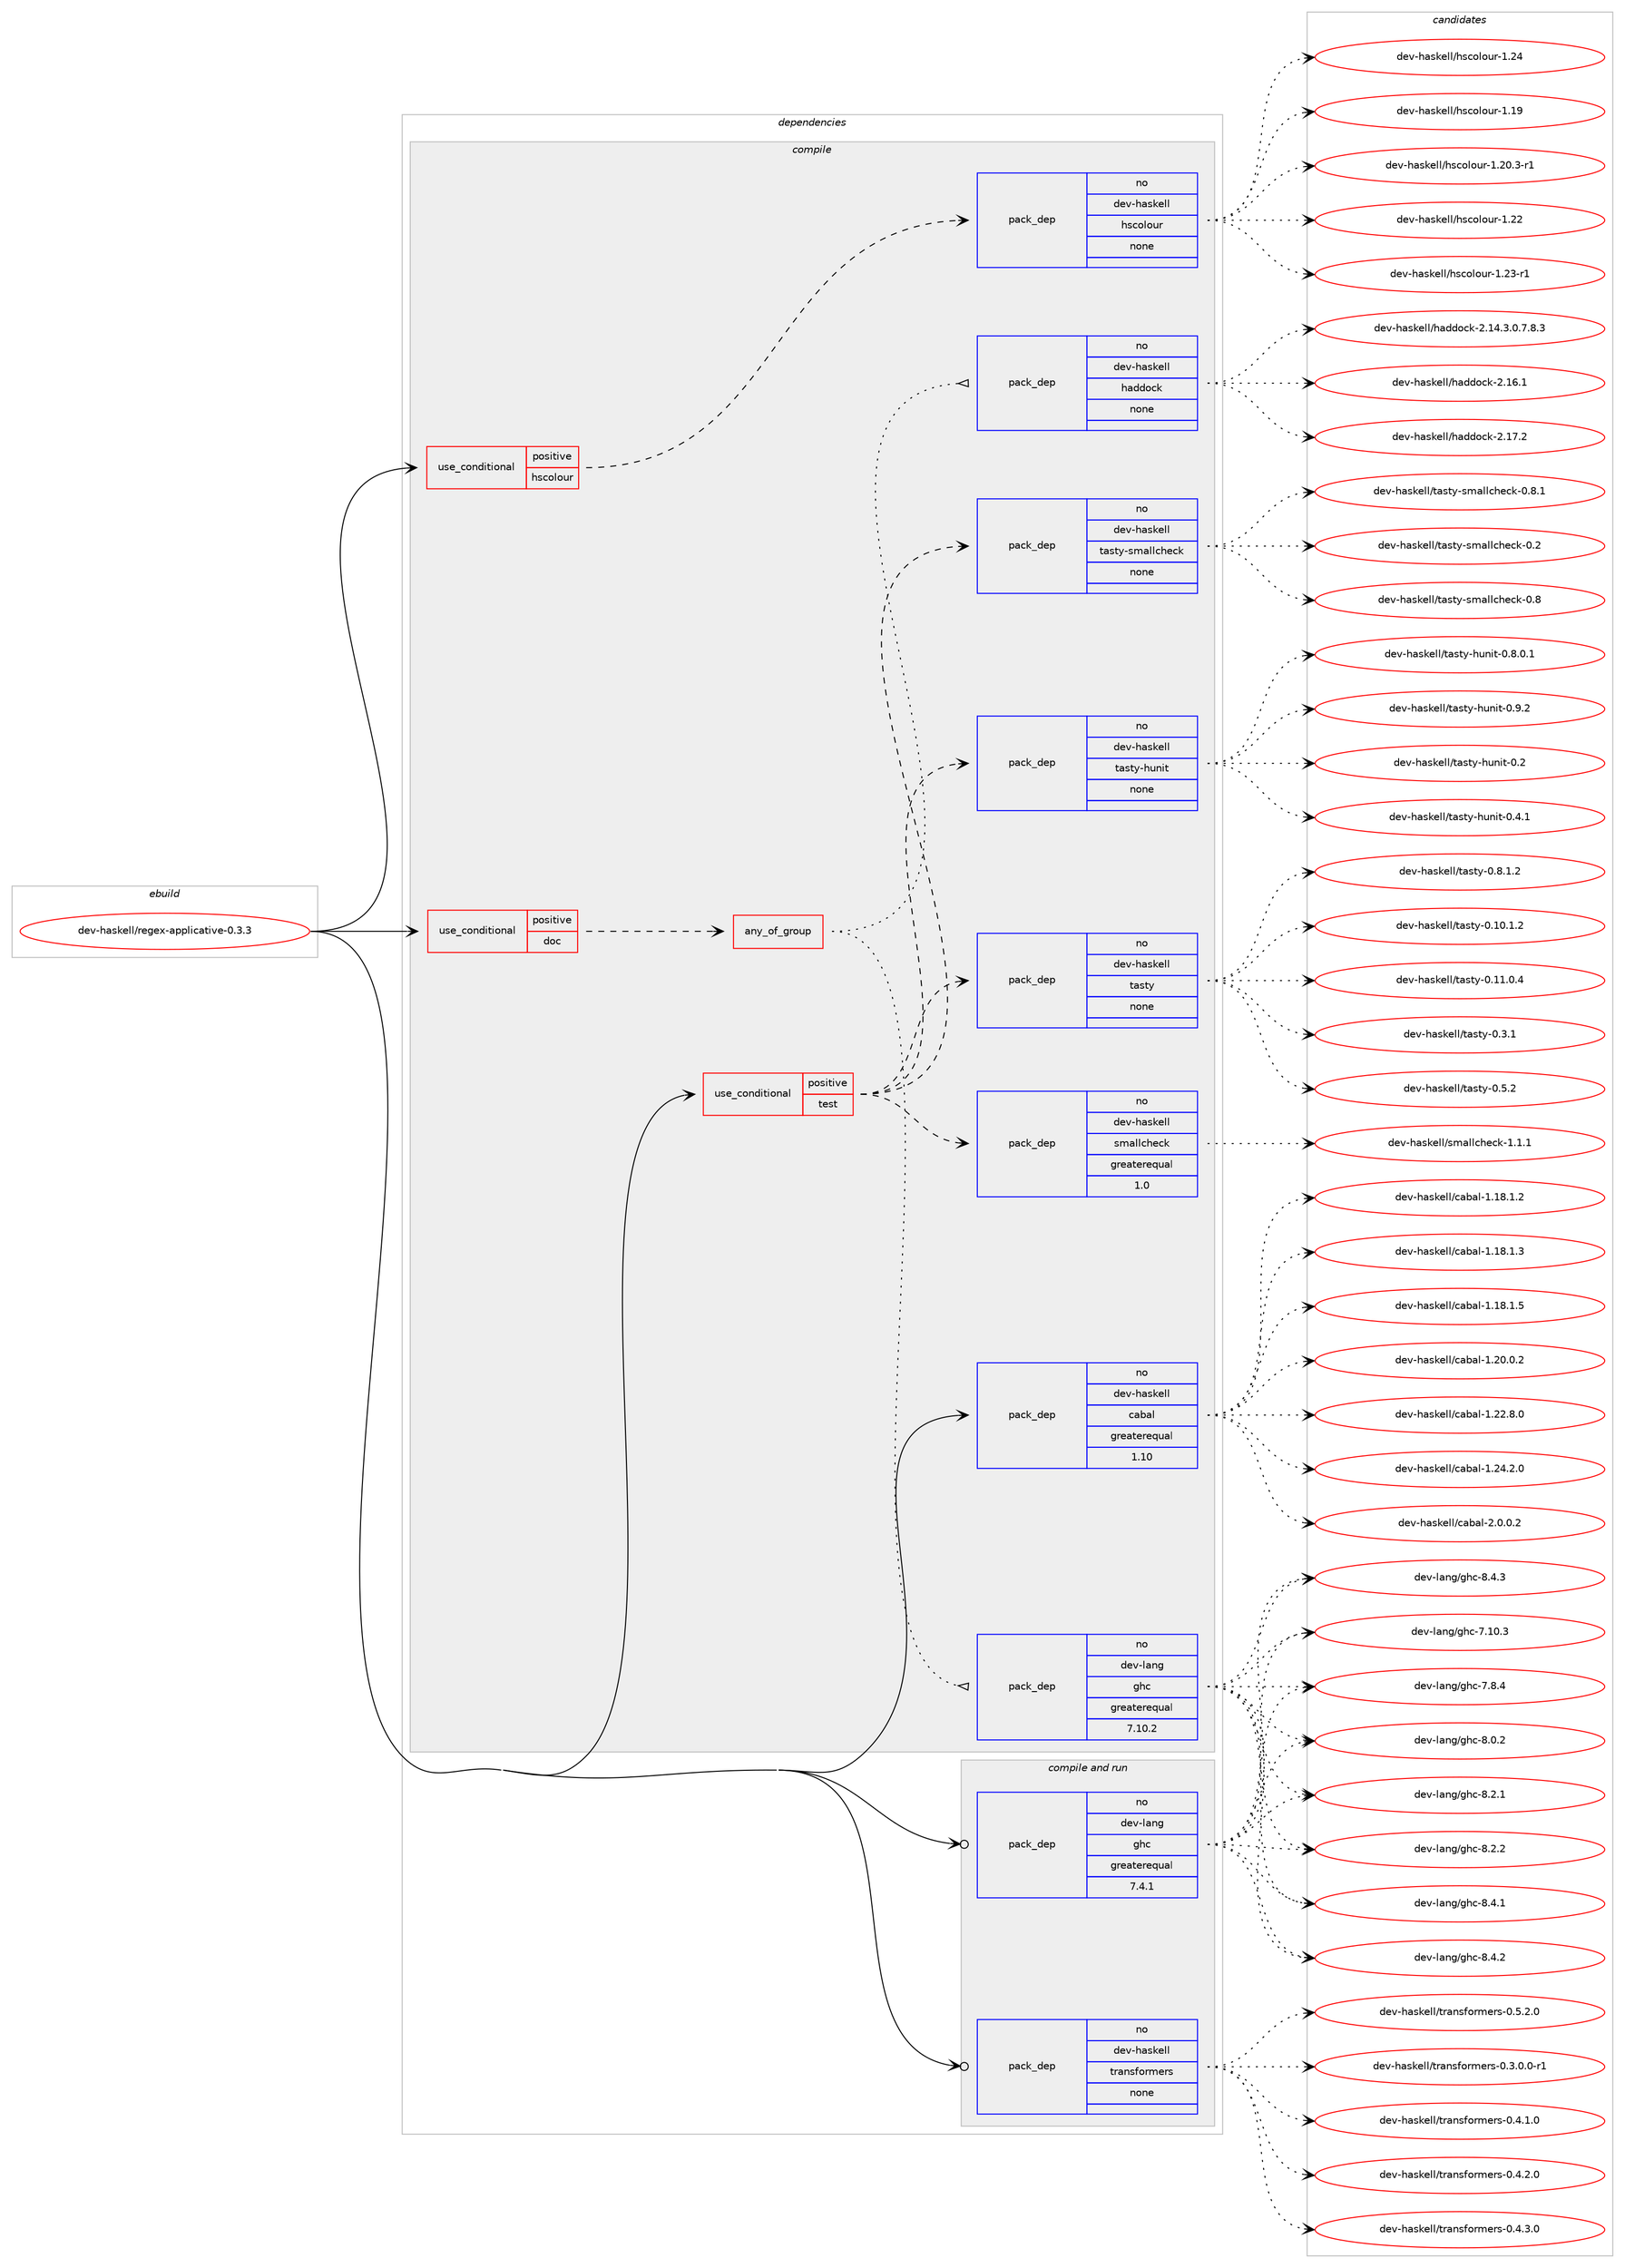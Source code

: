 digraph prolog {

# *************
# Graph options
# *************

newrank=true;
concentrate=true;
compound=true;
graph [rankdir=LR,fontname=Helvetica,fontsize=10,ranksep=1.5];#, ranksep=2.5, nodesep=0.2];
edge  [arrowhead=vee];
node  [fontname=Helvetica,fontsize=10];

# **********
# The ebuild
# **********

subgraph cluster_leftcol {
color=gray;
rank=same;
label=<<i>ebuild</i>>;
id [label="dev-haskell/regex-applicative-0.3.3", color=red, width=4, href="../dev-haskell/regex-applicative-0.3.3.svg"];
}

# ****************
# The dependencies
# ****************

subgraph cluster_midcol {
color=gray;
label=<<i>dependencies</i>>;
subgraph cluster_compile {
fillcolor="#eeeeee";
style=filled;
label=<<i>compile</i>>;
subgraph cond361206 {
dependency1342561 [label=<<TABLE BORDER="0" CELLBORDER="1" CELLSPACING="0" CELLPADDING="4"><TR><TD ROWSPAN="3" CELLPADDING="10">use_conditional</TD></TR><TR><TD>positive</TD></TR><TR><TD>doc</TD></TR></TABLE>>, shape=none, color=red];
subgraph any21456 {
dependency1342562 [label=<<TABLE BORDER="0" CELLBORDER="1" CELLSPACING="0" CELLPADDING="4"><TR><TD CELLPADDING="10">any_of_group</TD></TR></TABLE>>, shape=none, color=red];subgraph pack959347 {
dependency1342563 [label=<<TABLE BORDER="0" CELLBORDER="1" CELLSPACING="0" CELLPADDING="4" WIDTH="220"><TR><TD ROWSPAN="6" CELLPADDING="30">pack_dep</TD></TR><TR><TD WIDTH="110">no</TD></TR><TR><TD>dev-haskell</TD></TR><TR><TD>haddock</TD></TR><TR><TD>none</TD></TR><TR><TD></TD></TR></TABLE>>, shape=none, color=blue];
}
dependency1342562:e -> dependency1342563:w [weight=20,style="dotted",arrowhead="oinv"];
subgraph pack959348 {
dependency1342564 [label=<<TABLE BORDER="0" CELLBORDER="1" CELLSPACING="0" CELLPADDING="4" WIDTH="220"><TR><TD ROWSPAN="6" CELLPADDING="30">pack_dep</TD></TR><TR><TD WIDTH="110">no</TD></TR><TR><TD>dev-lang</TD></TR><TR><TD>ghc</TD></TR><TR><TD>greaterequal</TD></TR><TR><TD>7.10.2</TD></TR></TABLE>>, shape=none, color=blue];
}
dependency1342562:e -> dependency1342564:w [weight=20,style="dotted",arrowhead="oinv"];
}
dependency1342561:e -> dependency1342562:w [weight=20,style="dashed",arrowhead="vee"];
}
id:e -> dependency1342561:w [weight=20,style="solid",arrowhead="vee"];
subgraph cond361207 {
dependency1342565 [label=<<TABLE BORDER="0" CELLBORDER="1" CELLSPACING="0" CELLPADDING="4"><TR><TD ROWSPAN="3" CELLPADDING="10">use_conditional</TD></TR><TR><TD>positive</TD></TR><TR><TD>hscolour</TD></TR></TABLE>>, shape=none, color=red];
subgraph pack959349 {
dependency1342566 [label=<<TABLE BORDER="0" CELLBORDER="1" CELLSPACING="0" CELLPADDING="4" WIDTH="220"><TR><TD ROWSPAN="6" CELLPADDING="30">pack_dep</TD></TR><TR><TD WIDTH="110">no</TD></TR><TR><TD>dev-haskell</TD></TR><TR><TD>hscolour</TD></TR><TR><TD>none</TD></TR><TR><TD></TD></TR></TABLE>>, shape=none, color=blue];
}
dependency1342565:e -> dependency1342566:w [weight=20,style="dashed",arrowhead="vee"];
}
id:e -> dependency1342565:w [weight=20,style="solid",arrowhead="vee"];
subgraph cond361208 {
dependency1342567 [label=<<TABLE BORDER="0" CELLBORDER="1" CELLSPACING="0" CELLPADDING="4"><TR><TD ROWSPAN="3" CELLPADDING="10">use_conditional</TD></TR><TR><TD>positive</TD></TR><TR><TD>test</TD></TR></TABLE>>, shape=none, color=red];
subgraph pack959350 {
dependency1342568 [label=<<TABLE BORDER="0" CELLBORDER="1" CELLSPACING="0" CELLPADDING="4" WIDTH="220"><TR><TD ROWSPAN="6" CELLPADDING="30">pack_dep</TD></TR><TR><TD WIDTH="110">no</TD></TR><TR><TD>dev-haskell</TD></TR><TR><TD>smallcheck</TD></TR><TR><TD>greaterequal</TD></TR><TR><TD>1.0</TD></TR></TABLE>>, shape=none, color=blue];
}
dependency1342567:e -> dependency1342568:w [weight=20,style="dashed",arrowhead="vee"];
subgraph pack959351 {
dependency1342569 [label=<<TABLE BORDER="0" CELLBORDER="1" CELLSPACING="0" CELLPADDING="4" WIDTH="220"><TR><TD ROWSPAN="6" CELLPADDING="30">pack_dep</TD></TR><TR><TD WIDTH="110">no</TD></TR><TR><TD>dev-haskell</TD></TR><TR><TD>tasty</TD></TR><TR><TD>none</TD></TR><TR><TD></TD></TR></TABLE>>, shape=none, color=blue];
}
dependency1342567:e -> dependency1342569:w [weight=20,style="dashed",arrowhead="vee"];
subgraph pack959352 {
dependency1342570 [label=<<TABLE BORDER="0" CELLBORDER="1" CELLSPACING="0" CELLPADDING="4" WIDTH="220"><TR><TD ROWSPAN="6" CELLPADDING="30">pack_dep</TD></TR><TR><TD WIDTH="110">no</TD></TR><TR><TD>dev-haskell</TD></TR><TR><TD>tasty-hunit</TD></TR><TR><TD>none</TD></TR><TR><TD></TD></TR></TABLE>>, shape=none, color=blue];
}
dependency1342567:e -> dependency1342570:w [weight=20,style="dashed",arrowhead="vee"];
subgraph pack959353 {
dependency1342571 [label=<<TABLE BORDER="0" CELLBORDER="1" CELLSPACING="0" CELLPADDING="4" WIDTH="220"><TR><TD ROWSPAN="6" CELLPADDING="30">pack_dep</TD></TR><TR><TD WIDTH="110">no</TD></TR><TR><TD>dev-haskell</TD></TR><TR><TD>tasty-smallcheck</TD></TR><TR><TD>none</TD></TR><TR><TD></TD></TR></TABLE>>, shape=none, color=blue];
}
dependency1342567:e -> dependency1342571:w [weight=20,style="dashed",arrowhead="vee"];
}
id:e -> dependency1342567:w [weight=20,style="solid",arrowhead="vee"];
subgraph pack959354 {
dependency1342572 [label=<<TABLE BORDER="0" CELLBORDER="1" CELLSPACING="0" CELLPADDING="4" WIDTH="220"><TR><TD ROWSPAN="6" CELLPADDING="30">pack_dep</TD></TR><TR><TD WIDTH="110">no</TD></TR><TR><TD>dev-haskell</TD></TR><TR><TD>cabal</TD></TR><TR><TD>greaterequal</TD></TR><TR><TD>1.10</TD></TR></TABLE>>, shape=none, color=blue];
}
id:e -> dependency1342572:w [weight=20,style="solid",arrowhead="vee"];
}
subgraph cluster_compileandrun {
fillcolor="#eeeeee";
style=filled;
label=<<i>compile and run</i>>;
subgraph pack959355 {
dependency1342573 [label=<<TABLE BORDER="0" CELLBORDER="1" CELLSPACING="0" CELLPADDING="4" WIDTH="220"><TR><TD ROWSPAN="6" CELLPADDING="30">pack_dep</TD></TR><TR><TD WIDTH="110">no</TD></TR><TR><TD>dev-haskell</TD></TR><TR><TD>transformers</TD></TR><TR><TD>none</TD></TR><TR><TD></TD></TR></TABLE>>, shape=none, color=blue];
}
id:e -> dependency1342573:w [weight=20,style="solid",arrowhead="odotvee"];
subgraph pack959356 {
dependency1342574 [label=<<TABLE BORDER="0" CELLBORDER="1" CELLSPACING="0" CELLPADDING="4" WIDTH="220"><TR><TD ROWSPAN="6" CELLPADDING="30">pack_dep</TD></TR><TR><TD WIDTH="110">no</TD></TR><TR><TD>dev-lang</TD></TR><TR><TD>ghc</TD></TR><TR><TD>greaterequal</TD></TR><TR><TD>7.4.1</TD></TR></TABLE>>, shape=none, color=blue];
}
id:e -> dependency1342574:w [weight=20,style="solid",arrowhead="odotvee"];
}
subgraph cluster_run {
fillcolor="#eeeeee";
style=filled;
label=<<i>run</i>>;
}
}

# **************
# The candidates
# **************

subgraph cluster_choices {
rank=same;
color=gray;
label=<<i>candidates</i>>;

subgraph choice959347 {
color=black;
nodesep=1;
choice1001011184510497115107101108108471049710010011199107455046495246514648465546564651 [label="dev-haskell/haddock-2.14.3.0.7.8.3", color=red, width=4,href="../dev-haskell/haddock-2.14.3.0.7.8.3.svg"];
choice100101118451049711510710110810847104971001001119910745504649544649 [label="dev-haskell/haddock-2.16.1", color=red, width=4,href="../dev-haskell/haddock-2.16.1.svg"];
choice100101118451049711510710110810847104971001001119910745504649554650 [label="dev-haskell/haddock-2.17.2", color=red, width=4,href="../dev-haskell/haddock-2.17.2.svg"];
dependency1342563:e -> choice1001011184510497115107101108108471049710010011199107455046495246514648465546564651:w [style=dotted,weight="100"];
dependency1342563:e -> choice100101118451049711510710110810847104971001001119910745504649544649:w [style=dotted,weight="100"];
dependency1342563:e -> choice100101118451049711510710110810847104971001001119910745504649554650:w [style=dotted,weight="100"];
}
subgraph choice959348 {
color=black;
nodesep=1;
choice1001011184510897110103471031049945554649484651 [label="dev-lang/ghc-7.10.3", color=red, width=4,href="../dev-lang/ghc-7.10.3.svg"];
choice10010111845108971101034710310499455546564652 [label="dev-lang/ghc-7.8.4", color=red, width=4,href="../dev-lang/ghc-7.8.4.svg"];
choice10010111845108971101034710310499455646484650 [label="dev-lang/ghc-8.0.2", color=red, width=4,href="../dev-lang/ghc-8.0.2.svg"];
choice10010111845108971101034710310499455646504649 [label="dev-lang/ghc-8.2.1", color=red, width=4,href="../dev-lang/ghc-8.2.1.svg"];
choice10010111845108971101034710310499455646504650 [label="dev-lang/ghc-8.2.2", color=red, width=4,href="../dev-lang/ghc-8.2.2.svg"];
choice10010111845108971101034710310499455646524649 [label="dev-lang/ghc-8.4.1", color=red, width=4,href="../dev-lang/ghc-8.4.1.svg"];
choice10010111845108971101034710310499455646524650 [label="dev-lang/ghc-8.4.2", color=red, width=4,href="../dev-lang/ghc-8.4.2.svg"];
choice10010111845108971101034710310499455646524651 [label="dev-lang/ghc-8.4.3", color=red, width=4,href="../dev-lang/ghc-8.4.3.svg"];
dependency1342564:e -> choice1001011184510897110103471031049945554649484651:w [style=dotted,weight="100"];
dependency1342564:e -> choice10010111845108971101034710310499455546564652:w [style=dotted,weight="100"];
dependency1342564:e -> choice10010111845108971101034710310499455646484650:w [style=dotted,weight="100"];
dependency1342564:e -> choice10010111845108971101034710310499455646504649:w [style=dotted,weight="100"];
dependency1342564:e -> choice10010111845108971101034710310499455646504650:w [style=dotted,weight="100"];
dependency1342564:e -> choice10010111845108971101034710310499455646524649:w [style=dotted,weight="100"];
dependency1342564:e -> choice10010111845108971101034710310499455646524650:w [style=dotted,weight="100"];
dependency1342564:e -> choice10010111845108971101034710310499455646524651:w [style=dotted,weight="100"];
}
subgraph choice959349 {
color=black;
nodesep=1;
choice100101118451049711510710110810847104115991111081111171144549464957 [label="dev-haskell/hscolour-1.19", color=red, width=4,href="../dev-haskell/hscolour-1.19.svg"];
choice10010111845104971151071011081084710411599111108111117114454946504846514511449 [label="dev-haskell/hscolour-1.20.3-r1", color=red, width=4,href="../dev-haskell/hscolour-1.20.3-r1.svg"];
choice100101118451049711510710110810847104115991111081111171144549465050 [label="dev-haskell/hscolour-1.22", color=red, width=4,href="../dev-haskell/hscolour-1.22.svg"];
choice1001011184510497115107101108108471041159911110811111711445494650514511449 [label="dev-haskell/hscolour-1.23-r1", color=red, width=4,href="../dev-haskell/hscolour-1.23-r1.svg"];
choice100101118451049711510710110810847104115991111081111171144549465052 [label="dev-haskell/hscolour-1.24", color=red, width=4,href="../dev-haskell/hscolour-1.24.svg"];
dependency1342566:e -> choice100101118451049711510710110810847104115991111081111171144549464957:w [style=dotted,weight="100"];
dependency1342566:e -> choice10010111845104971151071011081084710411599111108111117114454946504846514511449:w [style=dotted,weight="100"];
dependency1342566:e -> choice100101118451049711510710110810847104115991111081111171144549465050:w [style=dotted,weight="100"];
dependency1342566:e -> choice1001011184510497115107101108108471041159911110811111711445494650514511449:w [style=dotted,weight="100"];
dependency1342566:e -> choice100101118451049711510710110810847104115991111081111171144549465052:w [style=dotted,weight="100"];
}
subgraph choice959350 {
color=black;
nodesep=1;
choice100101118451049711510710110810847115109971081089910410199107454946494649 [label="dev-haskell/smallcheck-1.1.1", color=red, width=4,href="../dev-haskell/smallcheck-1.1.1.svg"];
dependency1342568:e -> choice100101118451049711510710110810847115109971081089910410199107454946494649:w [style=dotted,weight="100"];
}
subgraph choice959351 {
color=black;
nodesep=1;
choice10010111845104971151071011081084711697115116121454846494846494650 [label="dev-haskell/tasty-0.10.1.2", color=red, width=4,href="../dev-haskell/tasty-0.10.1.2.svg"];
choice10010111845104971151071011081084711697115116121454846494946484652 [label="dev-haskell/tasty-0.11.0.4", color=red, width=4,href="../dev-haskell/tasty-0.11.0.4.svg"];
choice10010111845104971151071011081084711697115116121454846514649 [label="dev-haskell/tasty-0.3.1", color=red, width=4,href="../dev-haskell/tasty-0.3.1.svg"];
choice10010111845104971151071011081084711697115116121454846534650 [label="dev-haskell/tasty-0.5.2", color=red, width=4,href="../dev-haskell/tasty-0.5.2.svg"];
choice100101118451049711510710110810847116971151161214548465646494650 [label="dev-haskell/tasty-0.8.1.2", color=red, width=4,href="../dev-haskell/tasty-0.8.1.2.svg"];
dependency1342569:e -> choice10010111845104971151071011081084711697115116121454846494846494650:w [style=dotted,weight="100"];
dependency1342569:e -> choice10010111845104971151071011081084711697115116121454846494946484652:w [style=dotted,weight="100"];
dependency1342569:e -> choice10010111845104971151071011081084711697115116121454846514649:w [style=dotted,weight="100"];
dependency1342569:e -> choice10010111845104971151071011081084711697115116121454846534650:w [style=dotted,weight="100"];
dependency1342569:e -> choice100101118451049711510710110810847116971151161214548465646494650:w [style=dotted,weight="100"];
}
subgraph choice959352 {
color=black;
nodesep=1;
choice100101118451049711510710110810847116971151161214510411711010511645484650 [label="dev-haskell/tasty-hunit-0.2", color=red, width=4,href="../dev-haskell/tasty-hunit-0.2.svg"];
choice1001011184510497115107101108108471169711511612145104117110105116454846524649 [label="dev-haskell/tasty-hunit-0.4.1", color=red, width=4,href="../dev-haskell/tasty-hunit-0.4.1.svg"];
choice10010111845104971151071011081084711697115116121451041171101051164548465646484649 [label="dev-haskell/tasty-hunit-0.8.0.1", color=red, width=4,href="../dev-haskell/tasty-hunit-0.8.0.1.svg"];
choice1001011184510497115107101108108471169711511612145104117110105116454846574650 [label="dev-haskell/tasty-hunit-0.9.2", color=red, width=4,href="../dev-haskell/tasty-hunit-0.9.2.svg"];
dependency1342570:e -> choice100101118451049711510710110810847116971151161214510411711010511645484650:w [style=dotted,weight="100"];
dependency1342570:e -> choice1001011184510497115107101108108471169711511612145104117110105116454846524649:w [style=dotted,weight="100"];
dependency1342570:e -> choice10010111845104971151071011081084711697115116121451041171101051164548465646484649:w [style=dotted,weight="100"];
dependency1342570:e -> choice1001011184510497115107101108108471169711511612145104117110105116454846574650:w [style=dotted,weight="100"];
}
subgraph choice959353 {
color=black;
nodesep=1;
choice100101118451049711510710110810847116971151161214511510997108108991041019910745484650 [label="dev-haskell/tasty-smallcheck-0.2", color=red, width=4,href="../dev-haskell/tasty-smallcheck-0.2.svg"];
choice100101118451049711510710110810847116971151161214511510997108108991041019910745484656 [label="dev-haskell/tasty-smallcheck-0.8", color=red, width=4,href="../dev-haskell/tasty-smallcheck-0.8.svg"];
choice1001011184510497115107101108108471169711511612145115109971081089910410199107454846564649 [label="dev-haskell/tasty-smallcheck-0.8.1", color=red, width=4,href="../dev-haskell/tasty-smallcheck-0.8.1.svg"];
dependency1342571:e -> choice100101118451049711510710110810847116971151161214511510997108108991041019910745484650:w [style=dotted,weight="100"];
dependency1342571:e -> choice100101118451049711510710110810847116971151161214511510997108108991041019910745484656:w [style=dotted,weight="100"];
dependency1342571:e -> choice1001011184510497115107101108108471169711511612145115109971081089910410199107454846564649:w [style=dotted,weight="100"];
}
subgraph choice959354 {
color=black;
nodesep=1;
choice10010111845104971151071011081084799979897108454946495646494650 [label="dev-haskell/cabal-1.18.1.2", color=red, width=4,href="../dev-haskell/cabal-1.18.1.2.svg"];
choice10010111845104971151071011081084799979897108454946495646494651 [label="dev-haskell/cabal-1.18.1.3", color=red, width=4,href="../dev-haskell/cabal-1.18.1.3.svg"];
choice10010111845104971151071011081084799979897108454946495646494653 [label="dev-haskell/cabal-1.18.1.5", color=red, width=4,href="../dev-haskell/cabal-1.18.1.5.svg"];
choice10010111845104971151071011081084799979897108454946504846484650 [label="dev-haskell/cabal-1.20.0.2", color=red, width=4,href="../dev-haskell/cabal-1.20.0.2.svg"];
choice10010111845104971151071011081084799979897108454946505046564648 [label="dev-haskell/cabal-1.22.8.0", color=red, width=4,href="../dev-haskell/cabal-1.22.8.0.svg"];
choice10010111845104971151071011081084799979897108454946505246504648 [label="dev-haskell/cabal-1.24.2.0", color=red, width=4,href="../dev-haskell/cabal-1.24.2.0.svg"];
choice100101118451049711510710110810847999798971084550464846484650 [label="dev-haskell/cabal-2.0.0.2", color=red, width=4,href="../dev-haskell/cabal-2.0.0.2.svg"];
dependency1342572:e -> choice10010111845104971151071011081084799979897108454946495646494650:w [style=dotted,weight="100"];
dependency1342572:e -> choice10010111845104971151071011081084799979897108454946495646494651:w [style=dotted,weight="100"];
dependency1342572:e -> choice10010111845104971151071011081084799979897108454946495646494653:w [style=dotted,weight="100"];
dependency1342572:e -> choice10010111845104971151071011081084799979897108454946504846484650:w [style=dotted,weight="100"];
dependency1342572:e -> choice10010111845104971151071011081084799979897108454946505046564648:w [style=dotted,weight="100"];
dependency1342572:e -> choice10010111845104971151071011081084799979897108454946505246504648:w [style=dotted,weight="100"];
dependency1342572:e -> choice100101118451049711510710110810847999798971084550464846484650:w [style=dotted,weight="100"];
}
subgraph choice959355 {
color=black;
nodesep=1;
choice1001011184510497115107101108108471161149711011510211111410910111411545484651464846484511449 [label="dev-haskell/transformers-0.3.0.0-r1", color=red, width=4,href="../dev-haskell/transformers-0.3.0.0-r1.svg"];
choice100101118451049711510710110810847116114971101151021111141091011141154548465246494648 [label="dev-haskell/transformers-0.4.1.0", color=red, width=4,href="../dev-haskell/transformers-0.4.1.0.svg"];
choice100101118451049711510710110810847116114971101151021111141091011141154548465246504648 [label="dev-haskell/transformers-0.4.2.0", color=red, width=4,href="../dev-haskell/transformers-0.4.2.0.svg"];
choice100101118451049711510710110810847116114971101151021111141091011141154548465246514648 [label="dev-haskell/transformers-0.4.3.0", color=red, width=4,href="../dev-haskell/transformers-0.4.3.0.svg"];
choice100101118451049711510710110810847116114971101151021111141091011141154548465346504648 [label="dev-haskell/transformers-0.5.2.0", color=red, width=4,href="../dev-haskell/transformers-0.5.2.0.svg"];
dependency1342573:e -> choice1001011184510497115107101108108471161149711011510211111410910111411545484651464846484511449:w [style=dotted,weight="100"];
dependency1342573:e -> choice100101118451049711510710110810847116114971101151021111141091011141154548465246494648:w [style=dotted,weight="100"];
dependency1342573:e -> choice100101118451049711510710110810847116114971101151021111141091011141154548465246504648:w [style=dotted,weight="100"];
dependency1342573:e -> choice100101118451049711510710110810847116114971101151021111141091011141154548465246514648:w [style=dotted,weight="100"];
dependency1342573:e -> choice100101118451049711510710110810847116114971101151021111141091011141154548465346504648:w [style=dotted,weight="100"];
}
subgraph choice959356 {
color=black;
nodesep=1;
choice1001011184510897110103471031049945554649484651 [label="dev-lang/ghc-7.10.3", color=red, width=4,href="../dev-lang/ghc-7.10.3.svg"];
choice10010111845108971101034710310499455546564652 [label="dev-lang/ghc-7.8.4", color=red, width=4,href="../dev-lang/ghc-7.8.4.svg"];
choice10010111845108971101034710310499455646484650 [label="dev-lang/ghc-8.0.2", color=red, width=4,href="../dev-lang/ghc-8.0.2.svg"];
choice10010111845108971101034710310499455646504649 [label="dev-lang/ghc-8.2.1", color=red, width=4,href="../dev-lang/ghc-8.2.1.svg"];
choice10010111845108971101034710310499455646504650 [label="dev-lang/ghc-8.2.2", color=red, width=4,href="../dev-lang/ghc-8.2.2.svg"];
choice10010111845108971101034710310499455646524649 [label="dev-lang/ghc-8.4.1", color=red, width=4,href="../dev-lang/ghc-8.4.1.svg"];
choice10010111845108971101034710310499455646524650 [label="dev-lang/ghc-8.4.2", color=red, width=4,href="../dev-lang/ghc-8.4.2.svg"];
choice10010111845108971101034710310499455646524651 [label="dev-lang/ghc-8.4.3", color=red, width=4,href="../dev-lang/ghc-8.4.3.svg"];
dependency1342574:e -> choice1001011184510897110103471031049945554649484651:w [style=dotted,weight="100"];
dependency1342574:e -> choice10010111845108971101034710310499455546564652:w [style=dotted,weight="100"];
dependency1342574:e -> choice10010111845108971101034710310499455646484650:w [style=dotted,weight="100"];
dependency1342574:e -> choice10010111845108971101034710310499455646504649:w [style=dotted,weight="100"];
dependency1342574:e -> choice10010111845108971101034710310499455646504650:w [style=dotted,weight="100"];
dependency1342574:e -> choice10010111845108971101034710310499455646524649:w [style=dotted,weight="100"];
dependency1342574:e -> choice10010111845108971101034710310499455646524650:w [style=dotted,weight="100"];
dependency1342574:e -> choice10010111845108971101034710310499455646524651:w [style=dotted,weight="100"];
}
}

}
